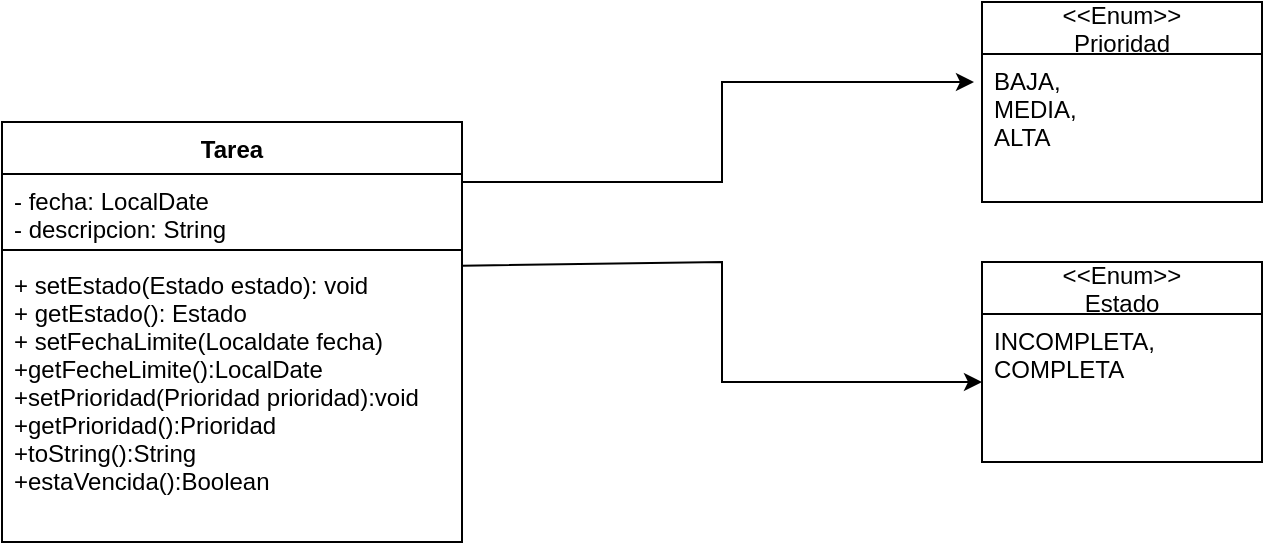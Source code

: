 <mxfile version="20.3.0" type="device"><diagram id="C5RBs43oDa-KdzZeNtuy" name="Page-1"><mxGraphModel dx="1102" dy="581" grid="1" gridSize="10" guides="1" tooltips="1" connect="1" arrows="1" fold="1" page="1" pageScale="1" pageWidth="827" pageHeight="1169" math="0" shadow="0"><root><mxCell id="WIyWlLk6GJQsqaUBKTNV-0"/><mxCell id="WIyWlLk6GJQsqaUBKTNV-1" parent="WIyWlLk6GJQsqaUBKTNV-0"/><mxCell id="IKTZedur3V8d1grAb5l4-0" value="Tarea" style="swimlane;fontStyle=1;align=center;verticalAlign=top;childLayout=stackLayout;horizontal=1;startSize=26;horizontalStack=0;resizeParent=1;resizeParentMax=0;resizeLast=0;collapsible=1;marginBottom=0;" vertex="1" parent="WIyWlLk6GJQsqaUBKTNV-1"><mxGeometry x="90" y="290" width="230" height="210" as="geometry"/></mxCell><mxCell id="IKTZedur3V8d1grAb5l4-1" value="- fecha: LocalDate&#10;- descripcion: String" style="text;strokeColor=none;fillColor=none;align=left;verticalAlign=top;spacingLeft=4;spacingRight=4;overflow=hidden;rotatable=0;points=[[0,0.5],[1,0.5]];portConstraint=eastwest;" vertex="1" parent="IKTZedur3V8d1grAb5l4-0"><mxGeometry y="26" width="230" height="34" as="geometry"/></mxCell><mxCell id="IKTZedur3V8d1grAb5l4-2" value="" style="line;strokeWidth=1;fillColor=none;align=left;verticalAlign=middle;spacingTop=-1;spacingLeft=3;spacingRight=3;rotatable=0;labelPosition=right;points=[];portConstraint=eastwest;strokeColor=inherit;" vertex="1" parent="IKTZedur3V8d1grAb5l4-0"><mxGeometry y="60" width="230" height="8" as="geometry"/></mxCell><mxCell id="IKTZedur3V8d1grAb5l4-3" value="+ setEstado(Estado estado): void&#10;+ getEstado(): Estado&#10;+ setFechaLimite(Localdate fecha)&#10;+getFecheLimite():LocalDate&#10;+setPrioridad(Prioridad prioridad):void&#10;+getPrioridad():Prioridad&#10;+toString():String&#10;+estaVencida():Boolean&#10;" style="text;strokeColor=none;fillColor=none;align=left;verticalAlign=top;spacingLeft=4;spacingRight=4;overflow=hidden;rotatable=0;points=[[0,0.5],[1,0.5]];portConstraint=eastwest;" vertex="1" parent="IKTZedur3V8d1grAb5l4-0"><mxGeometry y="68" width="230" height="142" as="geometry"/></mxCell><mxCell id="IKTZedur3V8d1grAb5l4-5" value="&lt;&lt;Enum&gt;&gt;&#10;Prioridad" style="swimlane;fontStyle=0;childLayout=stackLayout;horizontal=1;startSize=26;fillColor=none;horizontalStack=0;resizeParent=1;resizeParentMax=0;resizeLast=0;collapsible=1;marginBottom=0;" vertex="1" parent="WIyWlLk6GJQsqaUBKTNV-1"><mxGeometry x="580" y="230" width="140" height="100" as="geometry"/></mxCell><mxCell id="IKTZedur3V8d1grAb5l4-6" value="BAJA,&#10;MEDIA,&#10;ALTA" style="text;strokeColor=none;fillColor=none;align=left;verticalAlign=top;spacingLeft=4;spacingRight=4;overflow=hidden;rotatable=0;points=[[0,0.5],[1,0.5]];portConstraint=eastwest;" vertex="1" parent="IKTZedur3V8d1grAb5l4-5"><mxGeometry y="26" width="140" height="74" as="geometry"/></mxCell><mxCell id="IKTZedur3V8d1grAb5l4-10" value="&lt;&lt;Enum&gt;&gt;&#10;Estado" style="swimlane;fontStyle=0;childLayout=stackLayout;horizontal=1;startSize=26;fillColor=none;horizontalStack=0;resizeParent=1;resizeParentMax=0;resizeLast=0;collapsible=1;marginBottom=0;" vertex="1" parent="WIyWlLk6GJQsqaUBKTNV-1"><mxGeometry x="580" y="360" width="140" height="100" as="geometry"/></mxCell><mxCell id="IKTZedur3V8d1grAb5l4-11" value="INCOMPLETA,&#10;COMPLETA" style="text;strokeColor=none;fillColor=none;align=left;verticalAlign=top;spacingLeft=4;spacingRight=4;overflow=hidden;rotatable=0;points=[[0,0.5],[1,0.5]];portConstraint=eastwest;" vertex="1" parent="IKTZedur3V8d1grAb5l4-10"><mxGeometry y="26" width="140" height="74" as="geometry"/></mxCell><mxCell id="IKTZedur3V8d1grAb5l4-13" value="" style="endArrow=classic;html=1;rounded=0;exitX=1;exitY=0.027;exitDx=0;exitDy=0;exitPerimeter=0;" edge="1" parent="WIyWlLk6GJQsqaUBKTNV-1" source="IKTZedur3V8d1grAb5l4-3"><mxGeometry width="50" height="50" relative="1" as="geometry"><mxPoint x="310" y="340" as="sourcePoint"/><mxPoint x="580" y="420" as="targetPoint"/><Array as="points"><mxPoint x="450" y="360"/><mxPoint x="450" y="420"/></Array></mxGeometry></mxCell><mxCell id="IKTZedur3V8d1grAb5l4-14" value="" style="endArrow=classic;html=1;rounded=0;entryX=0;entryY=0.5;entryDx=0;entryDy=0;" edge="1" parent="WIyWlLk6GJQsqaUBKTNV-1"><mxGeometry width="50" height="50" relative="1" as="geometry"><mxPoint x="320" y="320" as="sourcePoint"/><mxPoint x="576" y="270" as="targetPoint"/><Array as="points"><mxPoint x="450" y="320"/><mxPoint x="450" y="270"/></Array></mxGeometry></mxCell></root></mxGraphModel></diagram></mxfile>